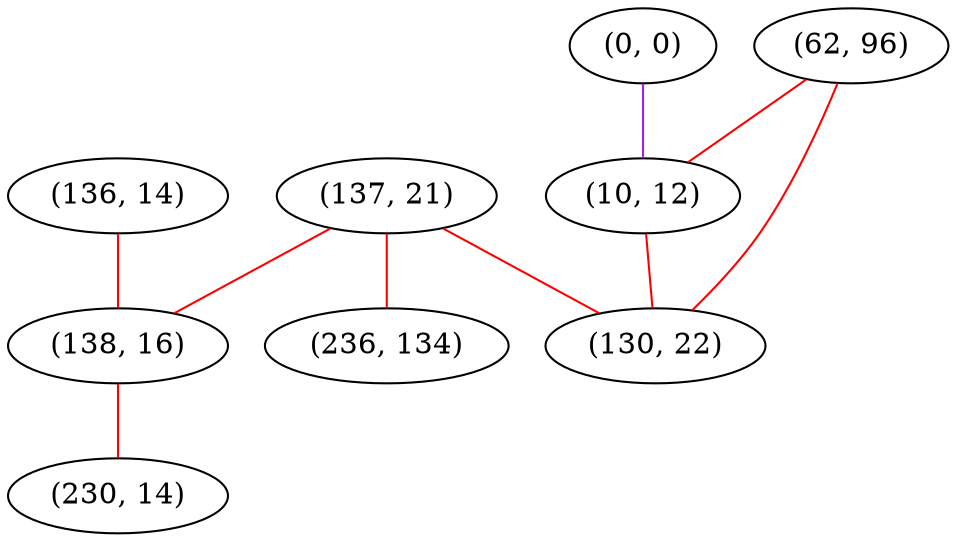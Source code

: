 graph "" {
"(136, 14)";
"(0, 0)";
"(62, 96)";
"(137, 21)";
"(236, 134)";
"(10, 12)";
"(130, 22)";
"(138, 16)";
"(230, 14)";
"(136, 14)" -- "(138, 16)"  [color=red, key=0, weight=1];
"(0, 0)" -- "(10, 12)"  [color=purple, key=0, weight=4];
"(62, 96)" -- "(130, 22)"  [color=red, key=0, weight=1];
"(62, 96)" -- "(10, 12)"  [color=red, key=0, weight=1];
"(137, 21)" -- "(138, 16)"  [color=red, key=0, weight=1];
"(137, 21)" -- "(130, 22)"  [color=red, key=0, weight=1];
"(137, 21)" -- "(236, 134)"  [color=red, key=0, weight=1];
"(10, 12)" -- "(130, 22)"  [color=red, key=0, weight=1];
"(138, 16)" -- "(230, 14)"  [color=red, key=0, weight=1];
}
